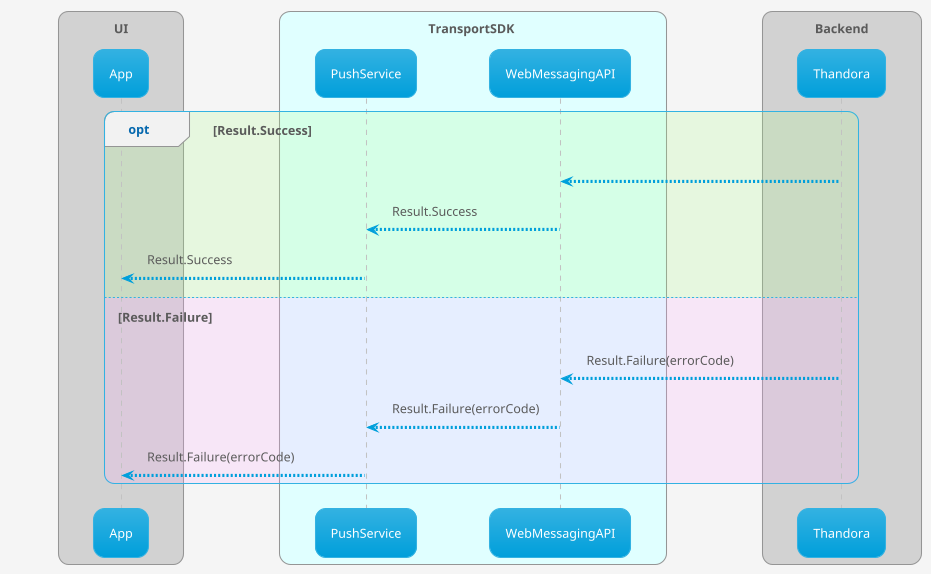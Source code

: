 @startuml
'https://plantuml.com/sequence-diagram

!theme bluegray
!pragma teoz true

skinparam backgroundColor #whitesmoke

box UI
participant App
end box
box TransportSDK #lightcyan
participant PushService
participant WebMessagingAPI
end box
box Backend
participant Thandora
end box
	    opt #aaff8833 Result.Success
	    Thandora --> WebMessagingAPI
	    WebMessagingAPI --> PushService: Result.Success
	    PushService --> App : Result.Success
	    else #ffaaff33 Result.Failure
	    Thandora --> WebMessagingAPI: Result.Failure(errorCode)
	    WebMessagingAPI --> PushService: Result.Failure(errorCode)
	    PushService --> App: Result.Failure(errorCode)
	    end
@enduml


